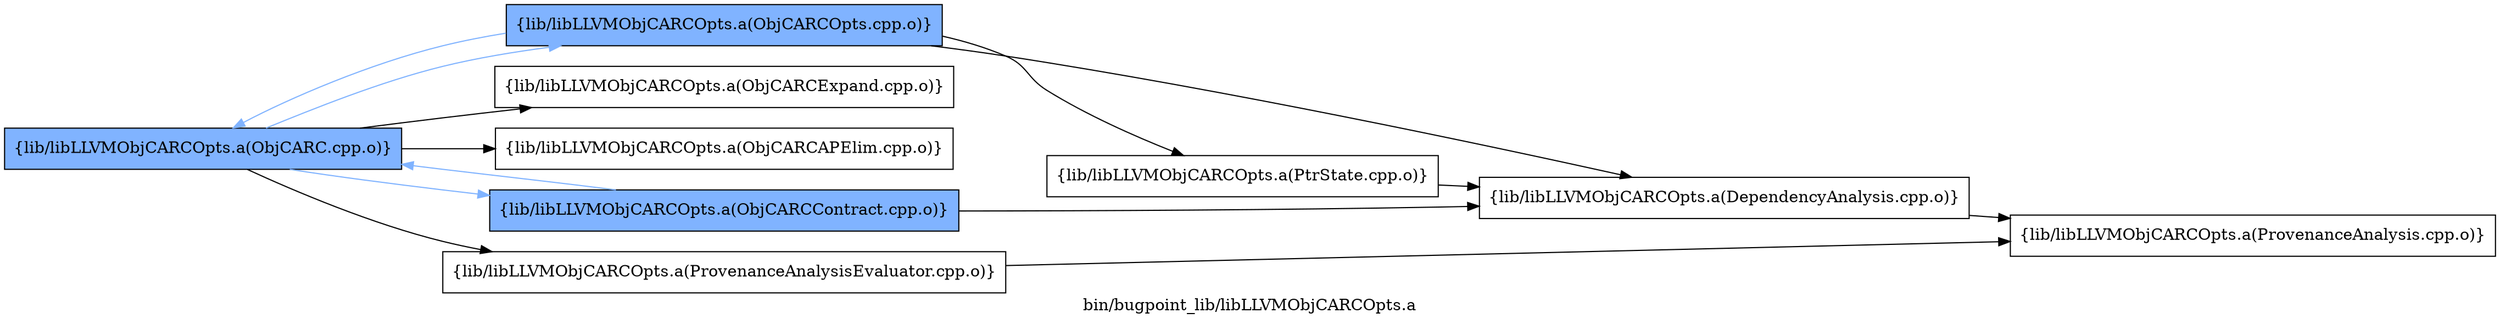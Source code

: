 digraph "bin/bugpoint_lib/libLLVMObjCARCOpts.a" {
	label="bin/bugpoint_lib/libLLVMObjCARCOpts.a";
	rankdir=LR;
	{ rank=same; Node0x560f26d046d8;  }
	{ rank=same; Node0x560f26d03a58; Node0x560f26d03d78; Node0x560f26ceeba8; Node0x560f26cee4c8; Node0x560f26cf2118;  }

	Node0x560f26d046d8 [shape=record,shape=box,group=1,style=filled,fillcolor="0.600000 0.5 1",label="{lib/libLLVMObjCARCOpts.a(ObjCARC.cpp.o)}"];
	Node0x560f26d046d8 -> Node0x560f26d03a58[color="0.600000 0.5 1"];
	Node0x560f26d046d8 -> Node0x560f26d03d78;
	Node0x560f26d046d8 -> Node0x560f26ceeba8;
	Node0x560f26d046d8 -> Node0x560f26cee4c8[color="0.600000 0.5 1"];
	Node0x560f26d046d8 -> Node0x560f26cf2118;
	Node0x560f26d03a58 [shape=record,shape=box,group=1,style=filled,fillcolor="0.600000 0.5 1",label="{lib/libLLVMObjCARCOpts.a(ObjCARCOpts.cpp.o)}"];
	Node0x560f26d03a58 -> Node0x560f26d046d8[color="0.600000 0.5 1"];
	Node0x560f26d03a58 -> Node0x560f26cee888;
	Node0x560f26d03a58 -> Node0x560f26cf22a8;
	Node0x560f26d03d78 [shape=record,shape=box,group=0,label="{lib/libLLVMObjCARCOpts.a(ObjCARCExpand.cpp.o)}"];
	Node0x560f26ceeba8 [shape=record,shape=box,group=0,label="{lib/libLLVMObjCARCOpts.a(ObjCARCAPElim.cpp.o)}"];
	Node0x560f26cee4c8 [shape=record,shape=box,group=1,style=filled,fillcolor="0.600000 0.5 1",label="{lib/libLLVMObjCARCOpts.a(ObjCARCContract.cpp.o)}"];
	Node0x560f26cee4c8 -> Node0x560f26d046d8[color="0.600000 0.5 1"];
	Node0x560f26cee4c8 -> Node0x560f26cee888;
	Node0x560f26cf2118 [shape=record,shape=box,group=0,label="{lib/libLLVMObjCARCOpts.a(ProvenanceAnalysisEvaluator.cpp.o)}"];
	Node0x560f26cf2118 -> Node0x560f26cf2898;
	Node0x560f26cee888 [shape=record,shape=box,group=0,label="{lib/libLLVMObjCARCOpts.a(DependencyAnalysis.cpp.o)}"];
	Node0x560f26cee888 -> Node0x560f26cf2898;
	Node0x560f26cf22a8 [shape=record,shape=box,group=0,label="{lib/libLLVMObjCARCOpts.a(PtrState.cpp.o)}"];
	Node0x560f26cf22a8 -> Node0x560f26cee888;
	Node0x560f26cf2898 [shape=record,shape=box,group=0,label="{lib/libLLVMObjCARCOpts.a(ProvenanceAnalysis.cpp.o)}"];
}
